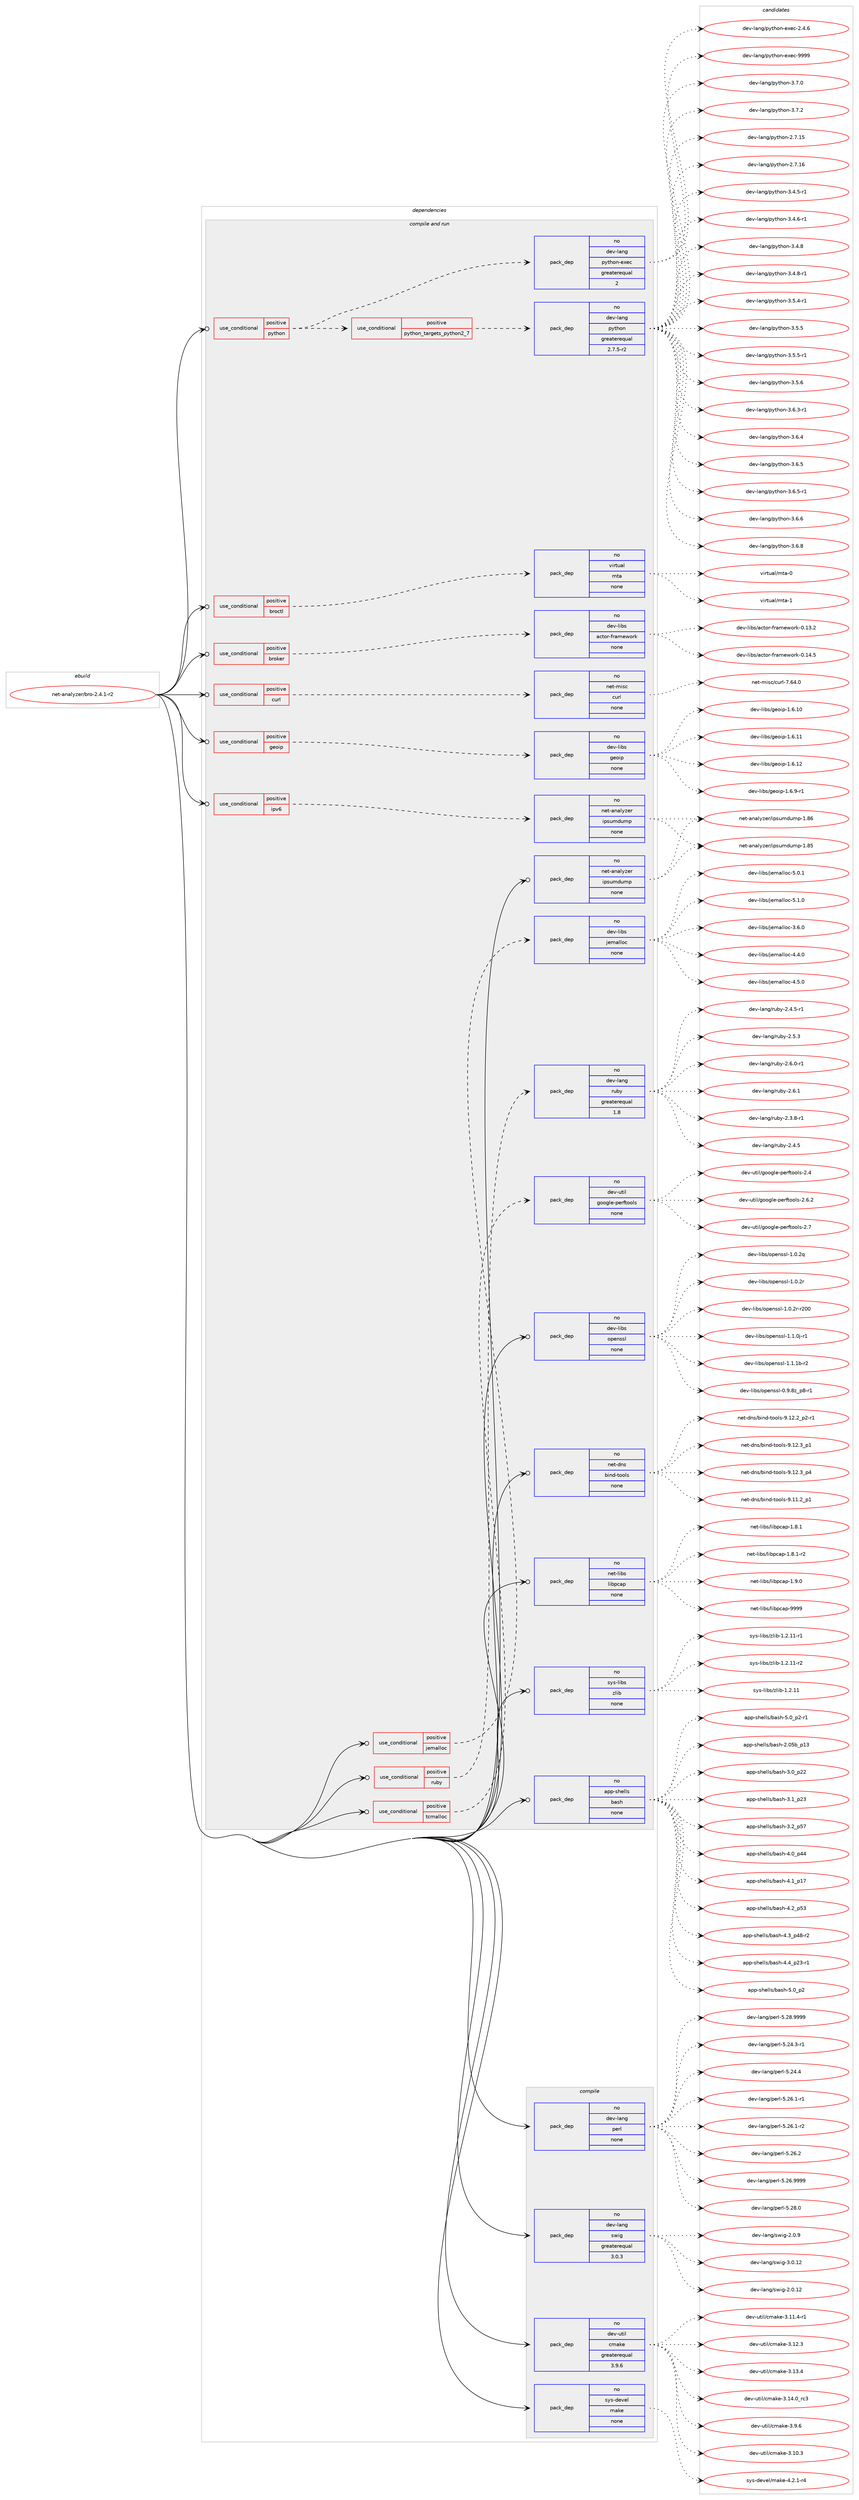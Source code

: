 digraph prolog {

# *************
# Graph options
# *************

newrank=true;
concentrate=true;
compound=true;
graph [rankdir=LR,fontname=Helvetica,fontsize=10,ranksep=1.5];#, ranksep=2.5, nodesep=0.2];
edge  [arrowhead=vee];
node  [fontname=Helvetica,fontsize=10];

# **********
# The ebuild
# **********

subgraph cluster_leftcol {
color=gray;
rank=same;
label=<<i>ebuild</i>>;
id [label="net-analyzer/bro-2.4.1-r2", color=red, width=4, href="../net-analyzer/bro-2.4.1-r2.svg"];
}

# ****************
# The dependencies
# ****************

subgraph cluster_midcol {
color=gray;
label=<<i>dependencies</i>>;
subgraph cluster_compile {
fillcolor="#eeeeee";
style=filled;
label=<<i>compile</i>>;
subgraph pack1173957 {
dependency1642041 [label=<<TABLE BORDER="0" CELLBORDER="1" CELLSPACING="0" CELLPADDING="4" WIDTH="220"><TR><TD ROWSPAN="6" CELLPADDING="30">pack_dep</TD></TR><TR><TD WIDTH="110">no</TD></TR><TR><TD>dev-lang</TD></TR><TR><TD>perl</TD></TR><TR><TD>none</TD></TR><TR><TD></TD></TR></TABLE>>, shape=none, color=blue];
}
id:e -> dependency1642041:w [weight=20,style="solid",arrowhead="vee"];
subgraph pack1173958 {
dependency1642042 [label=<<TABLE BORDER="0" CELLBORDER="1" CELLSPACING="0" CELLPADDING="4" WIDTH="220"><TR><TD ROWSPAN="6" CELLPADDING="30">pack_dep</TD></TR><TR><TD WIDTH="110">no</TD></TR><TR><TD>dev-lang</TD></TR><TR><TD>swig</TD></TR><TR><TD>greaterequal</TD></TR><TR><TD>3.0.3</TD></TR></TABLE>>, shape=none, color=blue];
}
id:e -> dependency1642042:w [weight=20,style="solid",arrowhead="vee"];
subgraph pack1173959 {
dependency1642043 [label=<<TABLE BORDER="0" CELLBORDER="1" CELLSPACING="0" CELLPADDING="4" WIDTH="220"><TR><TD ROWSPAN="6" CELLPADDING="30">pack_dep</TD></TR><TR><TD WIDTH="110">no</TD></TR><TR><TD>dev-util</TD></TR><TR><TD>cmake</TD></TR><TR><TD>greaterequal</TD></TR><TR><TD>3.9.6</TD></TR></TABLE>>, shape=none, color=blue];
}
id:e -> dependency1642043:w [weight=20,style="solid",arrowhead="vee"];
subgraph pack1173960 {
dependency1642044 [label=<<TABLE BORDER="0" CELLBORDER="1" CELLSPACING="0" CELLPADDING="4" WIDTH="220"><TR><TD ROWSPAN="6" CELLPADDING="30">pack_dep</TD></TR><TR><TD WIDTH="110">no</TD></TR><TR><TD>sys-devel</TD></TR><TR><TD>make</TD></TR><TR><TD>none</TD></TR><TR><TD></TD></TR></TABLE>>, shape=none, color=blue];
}
id:e -> dependency1642044:w [weight=20,style="solid",arrowhead="vee"];
}
subgraph cluster_compileandrun {
fillcolor="#eeeeee";
style=filled;
label=<<i>compile and run</i>>;
subgraph cond441579 {
dependency1642045 [label=<<TABLE BORDER="0" CELLBORDER="1" CELLSPACING="0" CELLPADDING="4"><TR><TD ROWSPAN="3" CELLPADDING="10">use_conditional</TD></TR><TR><TD>positive</TD></TR><TR><TD>broctl</TD></TR></TABLE>>, shape=none, color=red];
subgraph pack1173961 {
dependency1642046 [label=<<TABLE BORDER="0" CELLBORDER="1" CELLSPACING="0" CELLPADDING="4" WIDTH="220"><TR><TD ROWSPAN="6" CELLPADDING="30">pack_dep</TD></TR><TR><TD WIDTH="110">no</TD></TR><TR><TD>virtual</TD></TR><TR><TD>mta</TD></TR><TR><TD>none</TD></TR><TR><TD></TD></TR></TABLE>>, shape=none, color=blue];
}
dependency1642045:e -> dependency1642046:w [weight=20,style="dashed",arrowhead="vee"];
}
id:e -> dependency1642045:w [weight=20,style="solid",arrowhead="odotvee"];
subgraph cond441580 {
dependency1642047 [label=<<TABLE BORDER="0" CELLBORDER="1" CELLSPACING="0" CELLPADDING="4"><TR><TD ROWSPAN="3" CELLPADDING="10">use_conditional</TD></TR><TR><TD>positive</TD></TR><TR><TD>broker</TD></TR></TABLE>>, shape=none, color=red];
subgraph pack1173962 {
dependency1642048 [label=<<TABLE BORDER="0" CELLBORDER="1" CELLSPACING="0" CELLPADDING="4" WIDTH="220"><TR><TD ROWSPAN="6" CELLPADDING="30">pack_dep</TD></TR><TR><TD WIDTH="110">no</TD></TR><TR><TD>dev-libs</TD></TR><TR><TD>actor-framework</TD></TR><TR><TD>none</TD></TR><TR><TD></TD></TR></TABLE>>, shape=none, color=blue];
}
dependency1642047:e -> dependency1642048:w [weight=20,style="dashed",arrowhead="vee"];
}
id:e -> dependency1642047:w [weight=20,style="solid",arrowhead="odotvee"];
subgraph cond441581 {
dependency1642049 [label=<<TABLE BORDER="0" CELLBORDER="1" CELLSPACING="0" CELLPADDING="4"><TR><TD ROWSPAN="3" CELLPADDING="10">use_conditional</TD></TR><TR><TD>positive</TD></TR><TR><TD>curl</TD></TR></TABLE>>, shape=none, color=red];
subgraph pack1173963 {
dependency1642050 [label=<<TABLE BORDER="0" CELLBORDER="1" CELLSPACING="0" CELLPADDING="4" WIDTH="220"><TR><TD ROWSPAN="6" CELLPADDING="30">pack_dep</TD></TR><TR><TD WIDTH="110">no</TD></TR><TR><TD>net-misc</TD></TR><TR><TD>curl</TD></TR><TR><TD>none</TD></TR><TR><TD></TD></TR></TABLE>>, shape=none, color=blue];
}
dependency1642049:e -> dependency1642050:w [weight=20,style="dashed",arrowhead="vee"];
}
id:e -> dependency1642049:w [weight=20,style="solid",arrowhead="odotvee"];
subgraph cond441582 {
dependency1642051 [label=<<TABLE BORDER="0" CELLBORDER="1" CELLSPACING="0" CELLPADDING="4"><TR><TD ROWSPAN="3" CELLPADDING="10">use_conditional</TD></TR><TR><TD>positive</TD></TR><TR><TD>geoip</TD></TR></TABLE>>, shape=none, color=red];
subgraph pack1173964 {
dependency1642052 [label=<<TABLE BORDER="0" CELLBORDER="1" CELLSPACING="0" CELLPADDING="4" WIDTH="220"><TR><TD ROWSPAN="6" CELLPADDING="30">pack_dep</TD></TR><TR><TD WIDTH="110">no</TD></TR><TR><TD>dev-libs</TD></TR><TR><TD>geoip</TD></TR><TR><TD>none</TD></TR><TR><TD></TD></TR></TABLE>>, shape=none, color=blue];
}
dependency1642051:e -> dependency1642052:w [weight=20,style="dashed",arrowhead="vee"];
}
id:e -> dependency1642051:w [weight=20,style="solid",arrowhead="odotvee"];
subgraph cond441583 {
dependency1642053 [label=<<TABLE BORDER="0" CELLBORDER="1" CELLSPACING="0" CELLPADDING="4"><TR><TD ROWSPAN="3" CELLPADDING="10">use_conditional</TD></TR><TR><TD>positive</TD></TR><TR><TD>ipv6</TD></TR></TABLE>>, shape=none, color=red];
subgraph pack1173965 {
dependency1642054 [label=<<TABLE BORDER="0" CELLBORDER="1" CELLSPACING="0" CELLPADDING="4" WIDTH="220"><TR><TD ROWSPAN="6" CELLPADDING="30">pack_dep</TD></TR><TR><TD WIDTH="110">no</TD></TR><TR><TD>net-analyzer</TD></TR><TR><TD>ipsumdump</TD></TR><TR><TD>none</TD></TR><TR><TD></TD></TR></TABLE>>, shape=none, color=blue];
}
dependency1642053:e -> dependency1642054:w [weight=20,style="dashed",arrowhead="vee"];
}
id:e -> dependency1642053:w [weight=20,style="solid",arrowhead="odotvee"];
subgraph cond441584 {
dependency1642055 [label=<<TABLE BORDER="0" CELLBORDER="1" CELLSPACING="0" CELLPADDING="4"><TR><TD ROWSPAN="3" CELLPADDING="10">use_conditional</TD></TR><TR><TD>positive</TD></TR><TR><TD>jemalloc</TD></TR></TABLE>>, shape=none, color=red];
subgraph pack1173966 {
dependency1642056 [label=<<TABLE BORDER="0" CELLBORDER="1" CELLSPACING="0" CELLPADDING="4" WIDTH="220"><TR><TD ROWSPAN="6" CELLPADDING="30">pack_dep</TD></TR><TR><TD WIDTH="110">no</TD></TR><TR><TD>dev-libs</TD></TR><TR><TD>jemalloc</TD></TR><TR><TD>none</TD></TR><TR><TD></TD></TR></TABLE>>, shape=none, color=blue];
}
dependency1642055:e -> dependency1642056:w [weight=20,style="dashed",arrowhead="vee"];
}
id:e -> dependency1642055:w [weight=20,style="solid",arrowhead="odotvee"];
subgraph cond441585 {
dependency1642057 [label=<<TABLE BORDER="0" CELLBORDER="1" CELLSPACING="0" CELLPADDING="4"><TR><TD ROWSPAN="3" CELLPADDING="10">use_conditional</TD></TR><TR><TD>positive</TD></TR><TR><TD>python</TD></TR></TABLE>>, shape=none, color=red];
subgraph cond441586 {
dependency1642058 [label=<<TABLE BORDER="0" CELLBORDER="1" CELLSPACING="0" CELLPADDING="4"><TR><TD ROWSPAN="3" CELLPADDING="10">use_conditional</TD></TR><TR><TD>positive</TD></TR><TR><TD>python_targets_python2_7</TD></TR></TABLE>>, shape=none, color=red];
subgraph pack1173967 {
dependency1642059 [label=<<TABLE BORDER="0" CELLBORDER="1" CELLSPACING="0" CELLPADDING="4" WIDTH="220"><TR><TD ROWSPAN="6" CELLPADDING="30">pack_dep</TD></TR><TR><TD WIDTH="110">no</TD></TR><TR><TD>dev-lang</TD></TR><TR><TD>python</TD></TR><TR><TD>greaterequal</TD></TR><TR><TD>2.7.5-r2</TD></TR></TABLE>>, shape=none, color=blue];
}
dependency1642058:e -> dependency1642059:w [weight=20,style="dashed",arrowhead="vee"];
}
dependency1642057:e -> dependency1642058:w [weight=20,style="dashed",arrowhead="vee"];
subgraph pack1173968 {
dependency1642060 [label=<<TABLE BORDER="0" CELLBORDER="1" CELLSPACING="0" CELLPADDING="4" WIDTH="220"><TR><TD ROWSPAN="6" CELLPADDING="30">pack_dep</TD></TR><TR><TD WIDTH="110">no</TD></TR><TR><TD>dev-lang</TD></TR><TR><TD>python-exec</TD></TR><TR><TD>greaterequal</TD></TR><TR><TD>2</TD></TR></TABLE>>, shape=none, color=blue];
}
dependency1642057:e -> dependency1642060:w [weight=20,style="dashed",arrowhead="vee"];
}
id:e -> dependency1642057:w [weight=20,style="solid",arrowhead="odotvee"];
subgraph cond441587 {
dependency1642061 [label=<<TABLE BORDER="0" CELLBORDER="1" CELLSPACING="0" CELLPADDING="4"><TR><TD ROWSPAN="3" CELLPADDING="10">use_conditional</TD></TR><TR><TD>positive</TD></TR><TR><TD>ruby</TD></TR></TABLE>>, shape=none, color=red];
subgraph pack1173969 {
dependency1642062 [label=<<TABLE BORDER="0" CELLBORDER="1" CELLSPACING="0" CELLPADDING="4" WIDTH="220"><TR><TD ROWSPAN="6" CELLPADDING="30">pack_dep</TD></TR><TR><TD WIDTH="110">no</TD></TR><TR><TD>dev-lang</TD></TR><TR><TD>ruby</TD></TR><TR><TD>greaterequal</TD></TR><TR><TD>1.8</TD></TR></TABLE>>, shape=none, color=blue];
}
dependency1642061:e -> dependency1642062:w [weight=20,style="dashed",arrowhead="vee"];
}
id:e -> dependency1642061:w [weight=20,style="solid",arrowhead="odotvee"];
subgraph cond441588 {
dependency1642063 [label=<<TABLE BORDER="0" CELLBORDER="1" CELLSPACING="0" CELLPADDING="4"><TR><TD ROWSPAN="3" CELLPADDING="10">use_conditional</TD></TR><TR><TD>positive</TD></TR><TR><TD>tcmalloc</TD></TR></TABLE>>, shape=none, color=red];
subgraph pack1173970 {
dependency1642064 [label=<<TABLE BORDER="0" CELLBORDER="1" CELLSPACING="0" CELLPADDING="4" WIDTH="220"><TR><TD ROWSPAN="6" CELLPADDING="30">pack_dep</TD></TR><TR><TD WIDTH="110">no</TD></TR><TR><TD>dev-util</TD></TR><TR><TD>google-perftools</TD></TR><TR><TD>none</TD></TR><TR><TD></TD></TR></TABLE>>, shape=none, color=blue];
}
dependency1642063:e -> dependency1642064:w [weight=20,style="dashed",arrowhead="vee"];
}
id:e -> dependency1642063:w [weight=20,style="solid",arrowhead="odotvee"];
subgraph pack1173971 {
dependency1642065 [label=<<TABLE BORDER="0" CELLBORDER="1" CELLSPACING="0" CELLPADDING="4" WIDTH="220"><TR><TD ROWSPAN="6" CELLPADDING="30">pack_dep</TD></TR><TR><TD WIDTH="110">no</TD></TR><TR><TD>app-shells</TD></TR><TR><TD>bash</TD></TR><TR><TD>none</TD></TR><TR><TD></TD></TR></TABLE>>, shape=none, color=blue];
}
id:e -> dependency1642065:w [weight=20,style="solid",arrowhead="odotvee"];
subgraph pack1173972 {
dependency1642066 [label=<<TABLE BORDER="0" CELLBORDER="1" CELLSPACING="0" CELLPADDING="4" WIDTH="220"><TR><TD ROWSPAN="6" CELLPADDING="30">pack_dep</TD></TR><TR><TD WIDTH="110">no</TD></TR><TR><TD>dev-libs</TD></TR><TR><TD>openssl</TD></TR><TR><TD>none</TD></TR><TR><TD></TD></TR></TABLE>>, shape=none, color=blue];
}
id:e -> dependency1642066:w [weight=20,style="solid",arrowhead="odotvee"];
subgraph pack1173973 {
dependency1642067 [label=<<TABLE BORDER="0" CELLBORDER="1" CELLSPACING="0" CELLPADDING="4" WIDTH="220"><TR><TD ROWSPAN="6" CELLPADDING="30">pack_dep</TD></TR><TR><TD WIDTH="110">no</TD></TR><TR><TD>net-analyzer</TD></TR><TR><TD>ipsumdump</TD></TR><TR><TD>none</TD></TR><TR><TD></TD></TR></TABLE>>, shape=none, color=blue];
}
id:e -> dependency1642067:w [weight=20,style="solid",arrowhead="odotvee"];
subgraph pack1173974 {
dependency1642068 [label=<<TABLE BORDER="0" CELLBORDER="1" CELLSPACING="0" CELLPADDING="4" WIDTH="220"><TR><TD ROWSPAN="6" CELLPADDING="30">pack_dep</TD></TR><TR><TD WIDTH="110">no</TD></TR><TR><TD>net-dns</TD></TR><TR><TD>bind-tools</TD></TR><TR><TD>none</TD></TR><TR><TD></TD></TR></TABLE>>, shape=none, color=blue];
}
id:e -> dependency1642068:w [weight=20,style="solid",arrowhead="odotvee"];
subgraph pack1173975 {
dependency1642069 [label=<<TABLE BORDER="0" CELLBORDER="1" CELLSPACING="0" CELLPADDING="4" WIDTH="220"><TR><TD ROWSPAN="6" CELLPADDING="30">pack_dep</TD></TR><TR><TD WIDTH="110">no</TD></TR><TR><TD>net-libs</TD></TR><TR><TD>libpcap</TD></TR><TR><TD>none</TD></TR><TR><TD></TD></TR></TABLE>>, shape=none, color=blue];
}
id:e -> dependency1642069:w [weight=20,style="solid",arrowhead="odotvee"];
subgraph pack1173976 {
dependency1642070 [label=<<TABLE BORDER="0" CELLBORDER="1" CELLSPACING="0" CELLPADDING="4" WIDTH="220"><TR><TD ROWSPAN="6" CELLPADDING="30">pack_dep</TD></TR><TR><TD WIDTH="110">no</TD></TR><TR><TD>sys-libs</TD></TR><TR><TD>zlib</TD></TR><TR><TD>none</TD></TR><TR><TD></TD></TR></TABLE>>, shape=none, color=blue];
}
id:e -> dependency1642070:w [weight=20,style="solid",arrowhead="odotvee"];
}
subgraph cluster_run {
fillcolor="#eeeeee";
style=filled;
label=<<i>run</i>>;
}
}

# **************
# The candidates
# **************

subgraph cluster_choices {
rank=same;
color=gray;
label=<<i>candidates</i>>;

subgraph choice1173957 {
color=black;
nodesep=1;
choice100101118451089711010347112101114108455346505246514511449 [label="dev-lang/perl-5.24.3-r1", color=red, width=4,href="../dev-lang/perl-5.24.3-r1.svg"];
choice10010111845108971101034711210111410845534650524652 [label="dev-lang/perl-5.24.4", color=red, width=4,href="../dev-lang/perl-5.24.4.svg"];
choice100101118451089711010347112101114108455346505446494511449 [label="dev-lang/perl-5.26.1-r1", color=red, width=4,href="../dev-lang/perl-5.26.1-r1.svg"];
choice100101118451089711010347112101114108455346505446494511450 [label="dev-lang/perl-5.26.1-r2", color=red, width=4,href="../dev-lang/perl-5.26.1-r2.svg"];
choice10010111845108971101034711210111410845534650544650 [label="dev-lang/perl-5.26.2", color=red, width=4,href="../dev-lang/perl-5.26.2.svg"];
choice10010111845108971101034711210111410845534650544657575757 [label="dev-lang/perl-5.26.9999", color=red, width=4,href="../dev-lang/perl-5.26.9999.svg"];
choice10010111845108971101034711210111410845534650564648 [label="dev-lang/perl-5.28.0", color=red, width=4,href="../dev-lang/perl-5.28.0.svg"];
choice10010111845108971101034711210111410845534650564657575757 [label="dev-lang/perl-5.28.9999", color=red, width=4,href="../dev-lang/perl-5.28.9999.svg"];
dependency1642041:e -> choice100101118451089711010347112101114108455346505246514511449:w [style=dotted,weight="100"];
dependency1642041:e -> choice10010111845108971101034711210111410845534650524652:w [style=dotted,weight="100"];
dependency1642041:e -> choice100101118451089711010347112101114108455346505446494511449:w [style=dotted,weight="100"];
dependency1642041:e -> choice100101118451089711010347112101114108455346505446494511450:w [style=dotted,weight="100"];
dependency1642041:e -> choice10010111845108971101034711210111410845534650544650:w [style=dotted,weight="100"];
dependency1642041:e -> choice10010111845108971101034711210111410845534650544657575757:w [style=dotted,weight="100"];
dependency1642041:e -> choice10010111845108971101034711210111410845534650564648:w [style=dotted,weight="100"];
dependency1642041:e -> choice10010111845108971101034711210111410845534650564657575757:w [style=dotted,weight="100"];
}
subgraph choice1173958 {
color=black;
nodesep=1;
choice10010111845108971101034711511910510345504648464950 [label="dev-lang/swig-2.0.12", color=red, width=4,href="../dev-lang/swig-2.0.12.svg"];
choice100101118451089711010347115119105103455046484657 [label="dev-lang/swig-2.0.9", color=red, width=4,href="../dev-lang/swig-2.0.9.svg"];
choice10010111845108971101034711511910510345514648464950 [label="dev-lang/swig-3.0.12", color=red, width=4,href="../dev-lang/swig-3.0.12.svg"];
dependency1642042:e -> choice10010111845108971101034711511910510345504648464950:w [style=dotted,weight="100"];
dependency1642042:e -> choice100101118451089711010347115119105103455046484657:w [style=dotted,weight="100"];
dependency1642042:e -> choice10010111845108971101034711511910510345514648464950:w [style=dotted,weight="100"];
}
subgraph choice1173959 {
color=black;
nodesep=1;
choice1001011184511711610510847991099710710145514649484651 [label="dev-util/cmake-3.10.3", color=red, width=4,href="../dev-util/cmake-3.10.3.svg"];
choice10010111845117116105108479910997107101455146494946524511449 [label="dev-util/cmake-3.11.4-r1", color=red, width=4,href="../dev-util/cmake-3.11.4-r1.svg"];
choice1001011184511711610510847991099710710145514649504651 [label="dev-util/cmake-3.12.3", color=red, width=4,href="../dev-util/cmake-3.12.3.svg"];
choice1001011184511711610510847991099710710145514649514652 [label="dev-util/cmake-3.13.4", color=red, width=4,href="../dev-util/cmake-3.13.4.svg"];
choice1001011184511711610510847991099710710145514649524648951149951 [label="dev-util/cmake-3.14.0_rc3", color=red, width=4,href="../dev-util/cmake-3.14.0_rc3.svg"];
choice10010111845117116105108479910997107101455146574654 [label="dev-util/cmake-3.9.6", color=red, width=4,href="../dev-util/cmake-3.9.6.svg"];
dependency1642043:e -> choice1001011184511711610510847991099710710145514649484651:w [style=dotted,weight="100"];
dependency1642043:e -> choice10010111845117116105108479910997107101455146494946524511449:w [style=dotted,weight="100"];
dependency1642043:e -> choice1001011184511711610510847991099710710145514649504651:w [style=dotted,weight="100"];
dependency1642043:e -> choice1001011184511711610510847991099710710145514649514652:w [style=dotted,weight="100"];
dependency1642043:e -> choice1001011184511711610510847991099710710145514649524648951149951:w [style=dotted,weight="100"];
dependency1642043:e -> choice10010111845117116105108479910997107101455146574654:w [style=dotted,weight="100"];
}
subgraph choice1173960 {
color=black;
nodesep=1;
choice1151211154510010111810110847109971071014552465046494511452 [label="sys-devel/make-4.2.1-r4", color=red, width=4,href="../sys-devel/make-4.2.1-r4.svg"];
dependency1642044:e -> choice1151211154510010111810110847109971071014552465046494511452:w [style=dotted,weight="100"];
}
subgraph choice1173961 {
color=black;
nodesep=1;
choice1181051141161179710847109116974548 [label="virtual/mta-0", color=red, width=4,href="../virtual/mta-0.svg"];
choice1181051141161179710847109116974549 [label="virtual/mta-1", color=red, width=4,href="../virtual/mta-1.svg"];
dependency1642046:e -> choice1181051141161179710847109116974548:w [style=dotted,weight="100"];
dependency1642046:e -> choice1181051141161179710847109116974549:w [style=dotted,weight="100"];
}
subgraph choice1173962 {
color=black;
nodesep=1;
choice1001011184510810598115479799116111114451021149710910111911111410745484649514650 [label="dev-libs/actor-framework-0.13.2", color=red, width=4,href="../dev-libs/actor-framework-0.13.2.svg"];
choice1001011184510810598115479799116111114451021149710910111911111410745484649524653 [label="dev-libs/actor-framework-0.14.5", color=red, width=4,href="../dev-libs/actor-framework-0.14.5.svg"];
dependency1642048:e -> choice1001011184510810598115479799116111114451021149710910111911111410745484649514650:w [style=dotted,weight="100"];
dependency1642048:e -> choice1001011184510810598115479799116111114451021149710910111911111410745484649524653:w [style=dotted,weight="100"];
}
subgraph choice1173963 {
color=black;
nodesep=1;
choice1101011164510910511599479911711410845554654524648 [label="net-misc/curl-7.64.0", color=red, width=4,href="../net-misc/curl-7.64.0.svg"];
dependency1642050:e -> choice1101011164510910511599479911711410845554654524648:w [style=dotted,weight="100"];
}
subgraph choice1173964 {
color=black;
nodesep=1;
choice10010111845108105981154710310111110511245494654464948 [label="dev-libs/geoip-1.6.10", color=red, width=4,href="../dev-libs/geoip-1.6.10.svg"];
choice10010111845108105981154710310111110511245494654464949 [label="dev-libs/geoip-1.6.11", color=red, width=4,href="../dev-libs/geoip-1.6.11.svg"];
choice10010111845108105981154710310111110511245494654464950 [label="dev-libs/geoip-1.6.12", color=red, width=4,href="../dev-libs/geoip-1.6.12.svg"];
choice1001011184510810598115471031011111051124549465446574511449 [label="dev-libs/geoip-1.6.9-r1", color=red, width=4,href="../dev-libs/geoip-1.6.9-r1.svg"];
dependency1642052:e -> choice10010111845108105981154710310111110511245494654464948:w [style=dotted,weight="100"];
dependency1642052:e -> choice10010111845108105981154710310111110511245494654464949:w [style=dotted,weight="100"];
dependency1642052:e -> choice10010111845108105981154710310111110511245494654464950:w [style=dotted,weight="100"];
dependency1642052:e -> choice1001011184510810598115471031011111051124549465446574511449:w [style=dotted,weight="100"];
}
subgraph choice1173965 {
color=black;
nodesep=1;
choice110101116459711097108121122101114471051121151171091001171091124549465653 [label="net-analyzer/ipsumdump-1.85", color=red, width=4,href="../net-analyzer/ipsumdump-1.85.svg"];
choice110101116459711097108121122101114471051121151171091001171091124549465654 [label="net-analyzer/ipsumdump-1.86", color=red, width=4,href="../net-analyzer/ipsumdump-1.86.svg"];
dependency1642054:e -> choice110101116459711097108121122101114471051121151171091001171091124549465653:w [style=dotted,weight="100"];
dependency1642054:e -> choice110101116459711097108121122101114471051121151171091001171091124549465654:w [style=dotted,weight="100"];
}
subgraph choice1173966 {
color=black;
nodesep=1;
choice1001011184510810598115471061011099710810811199455146544648 [label="dev-libs/jemalloc-3.6.0", color=red, width=4,href="../dev-libs/jemalloc-3.6.0.svg"];
choice1001011184510810598115471061011099710810811199455246524648 [label="dev-libs/jemalloc-4.4.0", color=red, width=4,href="../dev-libs/jemalloc-4.4.0.svg"];
choice1001011184510810598115471061011099710810811199455246534648 [label="dev-libs/jemalloc-4.5.0", color=red, width=4,href="../dev-libs/jemalloc-4.5.0.svg"];
choice1001011184510810598115471061011099710810811199455346484649 [label="dev-libs/jemalloc-5.0.1", color=red, width=4,href="../dev-libs/jemalloc-5.0.1.svg"];
choice1001011184510810598115471061011099710810811199455346494648 [label="dev-libs/jemalloc-5.1.0", color=red, width=4,href="../dev-libs/jemalloc-5.1.0.svg"];
dependency1642056:e -> choice1001011184510810598115471061011099710810811199455146544648:w [style=dotted,weight="100"];
dependency1642056:e -> choice1001011184510810598115471061011099710810811199455246524648:w [style=dotted,weight="100"];
dependency1642056:e -> choice1001011184510810598115471061011099710810811199455246534648:w [style=dotted,weight="100"];
dependency1642056:e -> choice1001011184510810598115471061011099710810811199455346484649:w [style=dotted,weight="100"];
dependency1642056:e -> choice1001011184510810598115471061011099710810811199455346494648:w [style=dotted,weight="100"];
}
subgraph choice1173967 {
color=black;
nodesep=1;
choice10010111845108971101034711212111610411111045504655464953 [label="dev-lang/python-2.7.15", color=red, width=4,href="../dev-lang/python-2.7.15.svg"];
choice10010111845108971101034711212111610411111045504655464954 [label="dev-lang/python-2.7.16", color=red, width=4,href="../dev-lang/python-2.7.16.svg"];
choice1001011184510897110103471121211161041111104551465246534511449 [label="dev-lang/python-3.4.5-r1", color=red, width=4,href="../dev-lang/python-3.4.5-r1.svg"];
choice1001011184510897110103471121211161041111104551465246544511449 [label="dev-lang/python-3.4.6-r1", color=red, width=4,href="../dev-lang/python-3.4.6-r1.svg"];
choice100101118451089711010347112121116104111110455146524656 [label="dev-lang/python-3.4.8", color=red, width=4,href="../dev-lang/python-3.4.8.svg"];
choice1001011184510897110103471121211161041111104551465246564511449 [label="dev-lang/python-3.4.8-r1", color=red, width=4,href="../dev-lang/python-3.4.8-r1.svg"];
choice1001011184510897110103471121211161041111104551465346524511449 [label="dev-lang/python-3.5.4-r1", color=red, width=4,href="../dev-lang/python-3.5.4-r1.svg"];
choice100101118451089711010347112121116104111110455146534653 [label="dev-lang/python-3.5.5", color=red, width=4,href="../dev-lang/python-3.5.5.svg"];
choice1001011184510897110103471121211161041111104551465346534511449 [label="dev-lang/python-3.5.5-r1", color=red, width=4,href="../dev-lang/python-3.5.5-r1.svg"];
choice100101118451089711010347112121116104111110455146534654 [label="dev-lang/python-3.5.6", color=red, width=4,href="../dev-lang/python-3.5.6.svg"];
choice1001011184510897110103471121211161041111104551465446514511449 [label="dev-lang/python-3.6.3-r1", color=red, width=4,href="../dev-lang/python-3.6.3-r1.svg"];
choice100101118451089711010347112121116104111110455146544652 [label="dev-lang/python-3.6.4", color=red, width=4,href="../dev-lang/python-3.6.4.svg"];
choice100101118451089711010347112121116104111110455146544653 [label="dev-lang/python-3.6.5", color=red, width=4,href="../dev-lang/python-3.6.5.svg"];
choice1001011184510897110103471121211161041111104551465446534511449 [label="dev-lang/python-3.6.5-r1", color=red, width=4,href="../dev-lang/python-3.6.5-r1.svg"];
choice100101118451089711010347112121116104111110455146544654 [label="dev-lang/python-3.6.6", color=red, width=4,href="../dev-lang/python-3.6.6.svg"];
choice100101118451089711010347112121116104111110455146544656 [label="dev-lang/python-3.6.8", color=red, width=4,href="../dev-lang/python-3.6.8.svg"];
choice100101118451089711010347112121116104111110455146554648 [label="dev-lang/python-3.7.0", color=red, width=4,href="../dev-lang/python-3.7.0.svg"];
choice100101118451089711010347112121116104111110455146554650 [label="dev-lang/python-3.7.2", color=red, width=4,href="../dev-lang/python-3.7.2.svg"];
dependency1642059:e -> choice10010111845108971101034711212111610411111045504655464953:w [style=dotted,weight="100"];
dependency1642059:e -> choice10010111845108971101034711212111610411111045504655464954:w [style=dotted,weight="100"];
dependency1642059:e -> choice1001011184510897110103471121211161041111104551465246534511449:w [style=dotted,weight="100"];
dependency1642059:e -> choice1001011184510897110103471121211161041111104551465246544511449:w [style=dotted,weight="100"];
dependency1642059:e -> choice100101118451089711010347112121116104111110455146524656:w [style=dotted,weight="100"];
dependency1642059:e -> choice1001011184510897110103471121211161041111104551465246564511449:w [style=dotted,weight="100"];
dependency1642059:e -> choice1001011184510897110103471121211161041111104551465346524511449:w [style=dotted,weight="100"];
dependency1642059:e -> choice100101118451089711010347112121116104111110455146534653:w [style=dotted,weight="100"];
dependency1642059:e -> choice1001011184510897110103471121211161041111104551465346534511449:w [style=dotted,weight="100"];
dependency1642059:e -> choice100101118451089711010347112121116104111110455146534654:w [style=dotted,weight="100"];
dependency1642059:e -> choice1001011184510897110103471121211161041111104551465446514511449:w [style=dotted,weight="100"];
dependency1642059:e -> choice100101118451089711010347112121116104111110455146544652:w [style=dotted,weight="100"];
dependency1642059:e -> choice100101118451089711010347112121116104111110455146544653:w [style=dotted,weight="100"];
dependency1642059:e -> choice1001011184510897110103471121211161041111104551465446534511449:w [style=dotted,weight="100"];
dependency1642059:e -> choice100101118451089711010347112121116104111110455146544654:w [style=dotted,weight="100"];
dependency1642059:e -> choice100101118451089711010347112121116104111110455146544656:w [style=dotted,weight="100"];
dependency1642059:e -> choice100101118451089711010347112121116104111110455146554648:w [style=dotted,weight="100"];
dependency1642059:e -> choice100101118451089711010347112121116104111110455146554650:w [style=dotted,weight="100"];
}
subgraph choice1173968 {
color=black;
nodesep=1;
choice1001011184510897110103471121211161041111104510112010199455046524654 [label="dev-lang/python-exec-2.4.6", color=red, width=4,href="../dev-lang/python-exec-2.4.6.svg"];
choice10010111845108971101034711212111610411111045101120101994557575757 [label="dev-lang/python-exec-9999", color=red, width=4,href="../dev-lang/python-exec-9999.svg"];
dependency1642060:e -> choice1001011184510897110103471121211161041111104510112010199455046524654:w [style=dotted,weight="100"];
dependency1642060:e -> choice10010111845108971101034711212111610411111045101120101994557575757:w [style=dotted,weight="100"];
}
subgraph choice1173969 {
color=black;
nodesep=1;
choice100101118451089711010347114117981214550465146564511449 [label="dev-lang/ruby-2.3.8-r1", color=red, width=4,href="../dev-lang/ruby-2.3.8-r1.svg"];
choice10010111845108971101034711411798121455046524653 [label="dev-lang/ruby-2.4.5", color=red, width=4,href="../dev-lang/ruby-2.4.5.svg"];
choice100101118451089711010347114117981214550465246534511449 [label="dev-lang/ruby-2.4.5-r1", color=red, width=4,href="../dev-lang/ruby-2.4.5-r1.svg"];
choice10010111845108971101034711411798121455046534651 [label="dev-lang/ruby-2.5.3", color=red, width=4,href="../dev-lang/ruby-2.5.3.svg"];
choice100101118451089711010347114117981214550465446484511449 [label="dev-lang/ruby-2.6.0-r1", color=red, width=4,href="../dev-lang/ruby-2.6.0-r1.svg"];
choice10010111845108971101034711411798121455046544649 [label="dev-lang/ruby-2.6.1", color=red, width=4,href="../dev-lang/ruby-2.6.1.svg"];
dependency1642062:e -> choice100101118451089711010347114117981214550465146564511449:w [style=dotted,weight="100"];
dependency1642062:e -> choice10010111845108971101034711411798121455046524653:w [style=dotted,weight="100"];
dependency1642062:e -> choice100101118451089711010347114117981214550465246534511449:w [style=dotted,weight="100"];
dependency1642062:e -> choice10010111845108971101034711411798121455046534651:w [style=dotted,weight="100"];
dependency1642062:e -> choice100101118451089711010347114117981214550465446484511449:w [style=dotted,weight="100"];
dependency1642062:e -> choice10010111845108971101034711411798121455046544649:w [style=dotted,weight="100"];
}
subgraph choice1173970 {
color=black;
nodesep=1;
choice10010111845117116105108471031111111031081014511210111410211611111110811545504652 [label="dev-util/google-perftools-2.4", color=red, width=4,href="../dev-util/google-perftools-2.4.svg"];
choice100101118451171161051084710311111110310810145112101114102116111111108115455046544650 [label="dev-util/google-perftools-2.6.2", color=red, width=4,href="../dev-util/google-perftools-2.6.2.svg"];
choice10010111845117116105108471031111111031081014511210111410211611111110811545504655 [label="dev-util/google-perftools-2.7", color=red, width=4,href="../dev-util/google-perftools-2.7.svg"];
dependency1642064:e -> choice10010111845117116105108471031111111031081014511210111410211611111110811545504652:w [style=dotted,weight="100"];
dependency1642064:e -> choice100101118451171161051084710311111110310810145112101114102116111111108115455046544650:w [style=dotted,weight="100"];
dependency1642064:e -> choice10010111845117116105108471031111111031081014511210111410211611111110811545504655:w [style=dotted,weight="100"];
}
subgraph choice1173971 {
color=black;
nodesep=1;
choice9711211245115104101108108115479897115104455046485398951124951 [label="app-shells/bash-2.05b_p13", color=red, width=4,href="../app-shells/bash-2.05b_p13.svg"];
choice971121124511510410110810811547989711510445514648951125050 [label="app-shells/bash-3.0_p22", color=red, width=4,href="../app-shells/bash-3.0_p22.svg"];
choice971121124511510410110810811547989711510445514649951125051 [label="app-shells/bash-3.1_p23", color=red, width=4,href="../app-shells/bash-3.1_p23.svg"];
choice971121124511510410110810811547989711510445514650951125355 [label="app-shells/bash-3.2_p57", color=red, width=4,href="../app-shells/bash-3.2_p57.svg"];
choice971121124511510410110810811547989711510445524648951125252 [label="app-shells/bash-4.0_p44", color=red, width=4,href="../app-shells/bash-4.0_p44.svg"];
choice971121124511510410110810811547989711510445524649951124955 [label="app-shells/bash-4.1_p17", color=red, width=4,href="../app-shells/bash-4.1_p17.svg"];
choice971121124511510410110810811547989711510445524650951125351 [label="app-shells/bash-4.2_p53", color=red, width=4,href="../app-shells/bash-4.2_p53.svg"];
choice9711211245115104101108108115479897115104455246519511252564511450 [label="app-shells/bash-4.3_p48-r2", color=red, width=4,href="../app-shells/bash-4.3_p48-r2.svg"];
choice9711211245115104101108108115479897115104455246529511250514511449 [label="app-shells/bash-4.4_p23-r1", color=red, width=4,href="../app-shells/bash-4.4_p23-r1.svg"];
choice9711211245115104101108108115479897115104455346489511250 [label="app-shells/bash-5.0_p2", color=red, width=4,href="../app-shells/bash-5.0_p2.svg"];
choice97112112451151041011081081154798971151044553464895112504511449 [label="app-shells/bash-5.0_p2-r1", color=red, width=4,href="../app-shells/bash-5.0_p2-r1.svg"];
dependency1642065:e -> choice9711211245115104101108108115479897115104455046485398951124951:w [style=dotted,weight="100"];
dependency1642065:e -> choice971121124511510410110810811547989711510445514648951125050:w [style=dotted,weight="100"];
dependency1642065:e -> choice971121124511510410110810811547989711510445514649951125051:w [style=dotted,weight="100"];
dependency1642065:e -> choice971121124511510410110810811547989711510445514650951125355:w [style=dotted,weight="100"];
dependency1642065:e -> choice971121124511510410110810811547989711510445524648951125252:w [style=dotted,weight="100"];
dependency1642065:e -> choice971121124511510410110810811547989711510445524649951124955:w [style=dotted,weight="100"];
dependency1642065:e -> choice971121124511510410110810811547989711510445524650951125351:w [style=dotted,weight="100"];
dependency1642065:e -> choice9711211245115104101108108115479897115104455246519511252564511450:w [style=dotted,weight="100"];
dependency1642065:e -> choice9711211245115104101108108115479897115104455246529511250514511449:w [style=dotted,weight="100"];
dependency1642065:e -> choice9711211245115104101108108115479897115104455346489511250:w [style=dotted,weight="100"];
dependency1642065:e -> choice97112112451151041011081081154798971151044553464895112504511449:w [style=dotted,weight="100"];
}
subgraph choice1173972 {
color=black;
nodesep=1;
choice10010111845108105981154711111210111011511510845484657465612295112564511449 [label="dev-libs/openssl-0.9.8z_p8-r1", color=red, width=4,href="../dev-libs/openssl-0.9.8z_p8-r1.svg"];
choice100101118451081059811547111112101110115115108454946484650113 [label="dev-libs/openssl-1.0.2q", color=red, width=4,href="../dev-libs/openssl-1.0.2q.svg"];
choice100101118451081059811547111112101110115115108454946484650114 [label="dev-libs/openssl-1.0.2r", color=red, width=4,href="../dev-libs/openssl-1.0.2r.svg"];
choice10010111845108105981154711111210111011511510845494648465011445114504848 [label="dev-libs/openssl-1.0.2r-r200", color=red, width=4,href="../dev-libs/openssl-1.0.2r-r200.svg"];
choice1001011184510810598115471111121011101151151084549464946481064511449 [label="dev-libs/openssl-1.1.0j-r1", color=red, width=4,href="../dev-libs/openssl-1.1.0j-r1.svg"];
choice100101118451081059811547111112101110115115108454946494649984511450 [label="dev-libs/openssl-1.1.1b-r2", color=red, width=4,href="../dev-libs/openssl-1.1.1b-r2.svg"];
dependency1642066:e -> choice10010111845108105981154711111210111011511510845484657465612295112564511449:w [style=dotted,weight="100"];
dependency1642066:e -> choice100101118451081059811547111112101110115115108454946484650113:w [style=dotted,weight="100"];
dependency1642066:e -> choice100101118451081059811547111112101110115115108454946484650114:w [style=dotted,weight="100"];
dependency1642066:e -> choice10010111845108105981154711111210111011511510845494648465011445114504848:w [style=dotted,weight="100"];
dependency1642066:e -> choice1001011184510810598115471111121011101151151084549464946481064511449:w [style=dotted,weight="100"];
dependency1642066:e -> choice100101118451081059811547111112101110115115108454946494649984511450:w [style=dotted,weight="100"];
}
subgraph choice1173973 {
color=black;
nodesep=1;
choice110101116459711097108121122101114471051121151171091001171091124549465653 [label="net-analyzer/ipsumdump-1.85", color=red, width=4,href="../net-analyzer/ipsumdump-1.85.svg"];
choice110101116459711097108121122101114471051121151171091001171091124549465654 [label="net-analyzer/ipsumdump-1.86", color=red, width=4,href="../net-analyzer/ipsumdump-1.86.svg"];
dependency1642067:e -> choice110101116459711097108121122101114471051121151171091001171091124549465653:w [style=dotted,weight="100"];
dependency1642067:e -> choice110101116459711097108121122101114471051121151171091001171091124549465654:w [style=dotted,weight="100"];
}
subgraph choice1173974 {
color=black;
nodesep=1;
choice11010111645100110115479810511010045116111111108115455746494946509511249 [label="net-dns/bind-tools-9.11.2_p1", color=red, width=4,href="../net-dns/bind-tools-9.11.2_p1.svg"];
choice110101116451001101154798105110100451161111111081154557464950465095112504511449 [label="net-dns/bind-tools-9.12.2_p2-r1", color=red, width=4,href="../net-dns/bind-tools-9.12.2_p2-r1.svg"];
choice11010111645100110115479810511010045116111111108115455746495046519511249 [label="net-dns/bind-tools-9.12.3_p1", color=red, width=4,href="../net-dns/bind-tools-9.12.3_p1.svg"];
choice11010111645100110115479810511010045116111111108115455746495046519511252 [label="net-dns/bind-tools-9.12.3_p4", color=red, width=4,href="../net-dns/bind-tools-9.12.3_p4.svg"];
dependency1642068:e -> choice11010111645100110115479810511010045116111111108115455746494946509511249:w [style=dotted,weight="100"];
dependency1642068:e -> choice110101116451001101154798105110100451161111111081154557464950465095112504511449:w [style=dotted,weight="100"];
dependency1642068:e -> choice11010111645100110115479810511010045116111111108115455746495046519511249:w [style=dotted,weight="100"];
dependency1642068:e -> choice11010111645100110115479810511010045116111111108115455746495046519511252:w [style=dotted,weight="100"];
}
subgraph choice1173975 {
color=black;
nodesep=1;
choice110101116451081059811547108105981129997112454946564649 [label="net-libs/libpcap-1.8.1", color=red, width=4,href="../net-libs/libpcap-1.8.1.svg"];
choice1101011164510810598115471081059811299971124549465646494511450 [label="net-libs/libpcap-1.8.1-r2", color=red, width=4,href="../net-libs/libpcap-1.8.1-r2.svg"];
choice110101116451081059811547108105981129997112454946574648 [label="net-libs/libpcap-1.9.0", color=red, width=4,href="../net-libs/libpcap-1.9.0.svg"];
choice1101011164510810598115471081059811299971124557575757 [label="net-libs/libpcap-9999", color=red, width=4,href="../net-libs/libpcap-9999.svg"];
dependency1642069:e -> choice110101116451081059811547108105981129997112454946564649:w [style=dotted,weight="100"];
dependency1642069:e -> choice1101011164510810598115471081059811299971124549465646494511450:w [style=dotted,weight="100"];
dependency1642069:e -> choice110101116451081059811547108105981129997112454946574648:w [style=dotted,weight="100"];
dependency1642069:e -> choice1101011164510810598115471081059811299971124557575757:w [style=dotted,weight="100"];
}
subgraph choice1173976 {
color=black;
nodesep=1;
choice1151211154510810598115471221081059845494650464949 [label="sys-libs/zlib-1.2.11", color=red, width=4,href="../sys-libs/zlib-1.2.11.svg"];
choice11512111545108105981154712210810598454946504649494511449 [label="sys-libs/zlib-1.2.11-r1", color=red, width=4,href="../sys-libs/zlib-1.2.11-r1.svg"];
choice11512111545108105981154712210810598454946504649494511450 [label="sys-libs/zlib-1.2.11-r2", color=red, width=4,href="../sys-libs/zlib-1.2.11-r2.svg"];
dependency1642070:e -> choice1151211154510810598115471221081059845494650464949:w [style=dotted,weight="100"];
dependency1642070:e -> choice11512111545108105981154712210810598454946504649494511449:w [style=dotted,weight="100"];
dependency1642070:e -> choice11512111545108105981154712210810598454946504649494511450:w [style=dotted,weight="100"];
}
}

}

